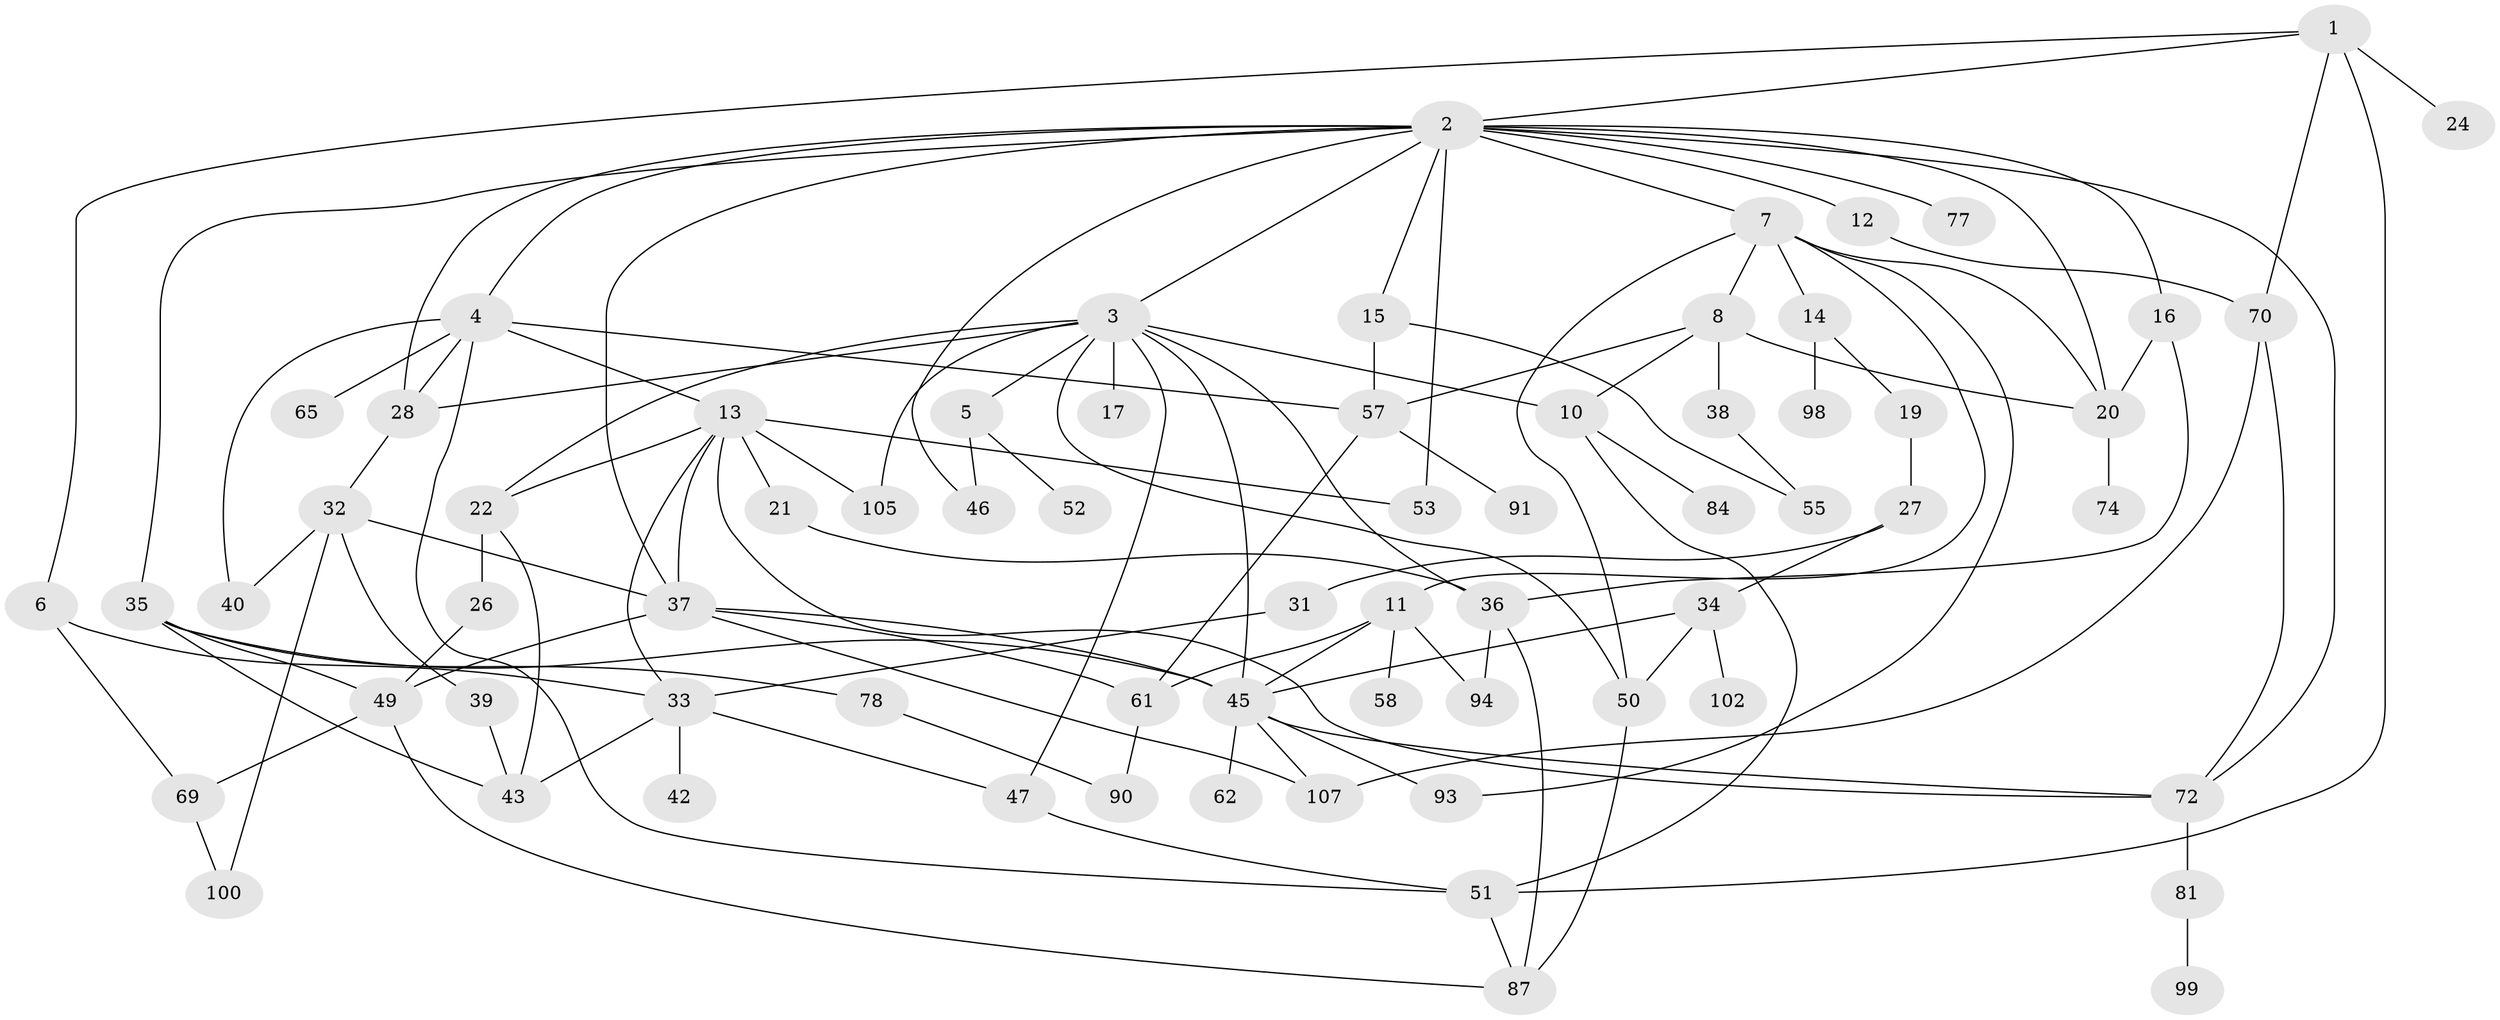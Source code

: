 // Generated by graph-tools (version 1.1) at 2025/23/03/03/25 07:23:32]
// undirected, 69 vertices, 119 edges
graph export_dot {
graph [start="1"]
  node [color=gray90,style=filled];
  1 [super="+18"];
  2 [super="+82"];
  3 [super="+97"];
  4 [super="+25"];
  5 [super="+68"];
  6 [super="+48"];
  7 [super="+9"];
  8 [super="+54"];
  10 [super="+59"];
  11 [super="+30"];
  12;
  13 [super="+23"];
  14 [super="+73"];
  15;
  16;
  17;
  19;
  20 [super="+44"];
  21 [super="+79"];
  22 [super="+29"];
  24;
  26 [super="+63"];
  27 [super="+41"];
  28 [super="+101"];
  31;
  32 [super="+106"];
  33 [super="+64"];
  34 [super="+80"];
  35 [super="+66"];
  36 [super="+56"];
  37 [super="+104"];
  38;
  39;
  40;
  42;
  43 [super="+75"];
  45 [super="+60"];
  46;
  47 [super="+76"];
  49 [super="+85"];
  50;
  51 [super="+67"];
  52;
  53;
  55 [super="+88"];
  57 [super="+71"];
  58;
  61 [super="+83"];
  62 [super="+96"];
  65;
  69;
  70 [super="+86"];
  72 [super="+103"];
  74;
  77;
  78 [super="+92"];
  81;
  84;
  87 [super="+89"];
  90 [super="+95"];
  91;
  93;
  94;
  98;
  99;
  100;
  102;
  105;
  107;
  1 -- 2;
  1 -- 6;
  1 -- 24;
  1 -- 51;
  1 -- 70;
  2 -- 3;
  2 -- 4;
  2 -- 7;
  2 -- 12;
  2 -- 15;
  2 -- 16;
  2 -- 35;
  2 -- 77;
  2 -- 46;
  2 -- 20;
  2 -- 53;
  2 -- 72;
  2 -- 28;
  2 -- 37;
  3 -- 5;
  3 -- 10;
  3 -- 17;
  3 -- 28;
  3 -- 47;
  3 -- 105;
  3 -- 50;
  3 -- 45;
  3 -- 22;
  3 -- 36;
  4 -- 13;
  4 -- 28;
  4 -- 51;
  4 -- 40;
  4 -- 57;
  4 -- 65;
  5 -- 46;
  5 -- 52;
  6 -- 33;
  6 -- 69;
  7 -- 8;
  7 -- 50;
  7 -- 11;
  7 -- 93;
  7 -- 14;
  7 -- 20;
  8 -- 38;
  8 -- 57;
  8 -- 20;
  8 -- 10;
  10 -- 51;
  10 -- 84;
  11 -- 58;
  11 -- 94;
  11 -- 45;
  11 -- 61;
  12 -- 70;
  13 -- 21;
  13 -- 22;
  13 -- 72;
  13 -- 53;
  13 -- 37;
  13 -- 105;
  13 -- 33;
  14 -- 19;
  14 -- 98;
  15 -- 55;
  15 -- 57;
  16 -- 20;
  16 -- 36;
  19 -- 27;
  20 -- 74;
  21 -- 36;
  22 -- 26;
  22 -- 43;
  26 -- 49;
  27 -- 31;
  27 -- 34;
  28 -- 32;
  31 -- 33;
  32 -- 39;
  32 -- 100;
  32 -- 40;
  32 -- 37;
  33 -- 42;
  33 -- 43;
  33 -- 47;
  34 -- 102;
  34 -- 50;
  34 -- 45;
  35 -- 45;
  35 -- 49;
  35 -- 78;
  35 -- 43;
  36 -- 87;
  36 -- 94;
  37 -- 45;
  37 -- 49;
  37 -- 61;
  37 -- 107;
  38 -- 55;
  39 -- 43;
  45 -- 62;
  45 -- 72;
  45 -- 107;
  45 -- 93;
  47 -- 51;
  49 -- 69;
  49 -- 87;
  50 -- 87;
  51 -- 87;
  57 -- 61;
  57 -- 91;
  61 -- 90;
  69 -- 100;
  70 -- 72;
  70 -- 107;
  72 -- 81;
  78 -- 90;
  81 -- 99;
}
